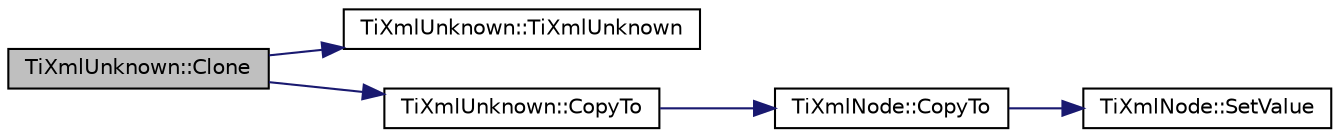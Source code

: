 digraph "TiXmlUnknown::Clone"
{
  edge [fontname="Helvetica",fontsize="10",labelfontname="Helvetica",labelfontsize="10"];
  node [fontname="Helvetica",fontsize="10",shape=record];
  rankdir="LR";
  Node1 [label="TiXmlUnknown::Clone",height=0.2,width=0.4,color="black", fillcolor="grey75", style="filled" fontcolor="black"];
  Node1 -> Node2 [color="midnightblue",fontsize="10",style="solid",fontname="Helvetica"];
  Node2 [label="TiXmlUnknown::TiXmlUnknown",height=0.2,width=0.4,color="black", fillcolor="white", style="filled",URL="$class_ti_xml_unknown.html#a945f09b3c6538099c69fc563216750c3"];
  Node1 -> Node3 [color="midnightblue",fontsize="10",style="solid",fontname="Helvetica"];
  Node3 [label="TiXmlUnknown::CopyTo",height=0.2,width=0.4,color="black", fillcolor="white", style="filled",URL="$class_ti_xml_unknown.html#a08ca7b225a2bcb604d3c72e199d33408"];
  Node3 -> Node4 [color="midnightblue",fontsize="10",style="solid",fontname="Helvetica"];
  Node4 [label="TiXmlNode::CopyTo",height=0.2,width=0.4,color="black", fillcolor="white", style="filled",URL="$class_ti_xml_node.html#ab6056978923ad8350fb5164af32d8038"];
  Node4 -> Node5 [color="midnightblue",fontsize="10",style="solid",fontname="Helvetica"];
  Node5 [label="TiXmlNode::SetValue",height=0.2,width=0.4,color="black", fillcolor="white", style="filled",URL="$class_ti_xml_node.html#a2a38329ca5d3f28f98ce932b8299ae90"];
}
